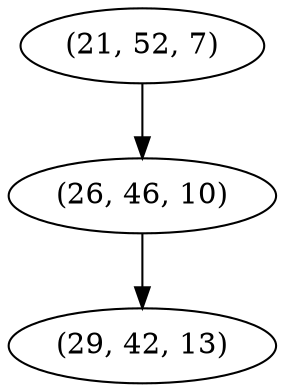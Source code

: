 digraph tree {
    "(21, 52, 7)";
    "(26, 46, 10)";
    "(29, 42, 13)";
    "(21, 52, 7)" -> "(26, 46, 10)";
    "(26, 46, 10)" -> "(29, 42, 13)";
}
